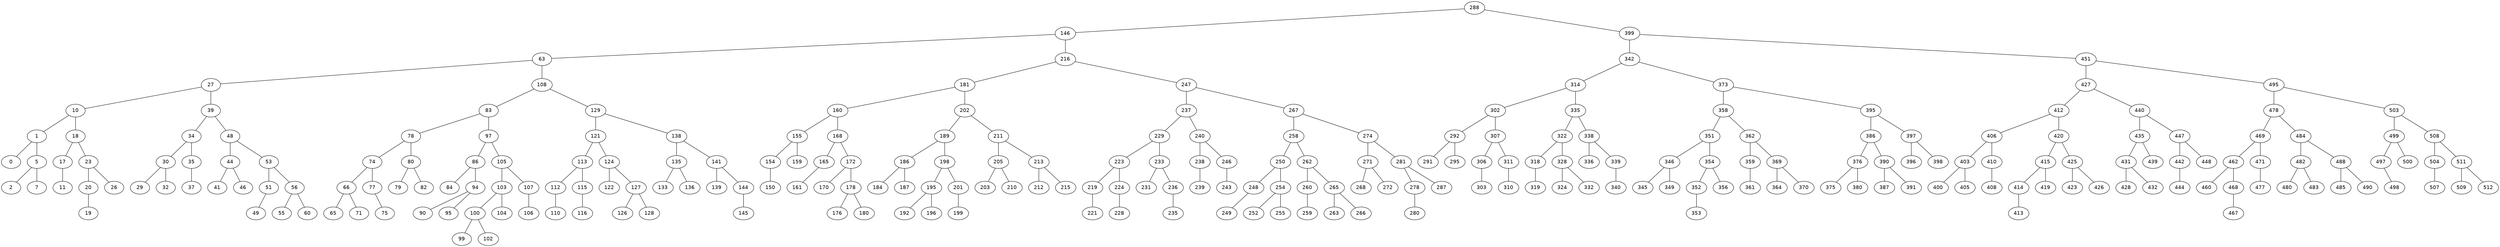 graph BST {
    node [fontname="Helvetica"];
    288 [label="288"];
    288 -- 146;
    146 [label="146"];
    146 -- 63;
    63 [label="63"];
    63 -- 27;
    27 [label="27"];
    27 -- 10;
    10 [label="10"];
    10 -- 1;
    1 [label="1"];
    1 -- 0;
    0 [label="0"];
    1 -- 5;
    5 [label="5"];
    5 -- 2;
    2 [label="2"];
    5 -- 7;
    7 [label="7"];
    10 -- 18;
    18 [label="18"];
    18 -- 17;
    17 [label="17"];
    17 -- 11;
    11 [label="11"];
    18 -- 23;
    23 [label="23"];
    23 -- 20;
    20 [label="20"];
    20 -- 19;
    19 [label="19"];
    23 -- 26;
    26 [label="26"];
    27 -- 39;
    39 [label="39"];
    39 -- 34;
    34 [label="34"];
    34 -- 30;
    30 [label="30"];
    30 -- 29;
    29 [label="29"];
    30 -- 32;
    32 [label="32"];
    34 -- 35;
    35 [label="35"];
    35 -- 37;
    37 [label="37"];
    39 -- 48;
    48 [label="48"];
    48 -- 44;
    44 [label="44"];
    44 -- 41;
    41 [label="41"];
    44 -- 46;
    46 [label="46"];
    48 -- 53;
    53 [label="53"];
    53 -- 51;
    51 [label="51"];
    51 -- 49;
    49 [label="49"];
    53 -- 56;
    56 [label="56"];
    56 -- 55;
    55 [label="55"];
    56 -- 60;
    60 [label="60"];
    63 -- 108;
    108 [label="108"];
    108 -- 83;
    83 [label="83"];
    83 -- 78;
    78 [label="78"];
    78 -- 74;
    74 [label="74"];
    74 -- 66;
    66 [label="66"];
    66 -- 65;
    65 [label="65"];
    66 -- 71;
    71 [label="71"];
    74 -- 77;
    77 [label="77"];
    77 -- 75;
    75 [label="75"];
    78 -- 80;
    80 [label="80"];
    80 -- 79;
    79 [label="79"];
    80 -- 82;
    82 [label="82"];
    83 -- 97;
    97 [label="97"];
    97 -- 86;
    86 [label="86"];
    86 -- 84;
    84 [label="84"];
    86 -- 94;
    94 [label="94"];
    94 -- 90;
    90 [label="90"];
    94 -- 95;
    95 [label="95"];
    97 -- 105;
    105 [label="105"];
    105 -- 103;
    103 [label="103"];
    103 -- 100;
    100 [label="100"];
    100 -- 99;
    99 [label="99"];
    100 -- 102;
    102 [label="102"];
    103 -- 104;
    104 [label="104"];
    105 -- 107;
    107 [label="107"];
    107 -- 106;
    106 [label="106"];
    108 -- 129;
    129 [label="129"];
    129 -- 121;
    121 [label="121"];
    121 -- 113;
    113 [label="113"];
    113 -- 112;
    112 [label="112"];
    112 -- 110;
    110 [label="110"];
    113 -- 115;
    115 [label="115"];
    115 -- 116;
    116 [label="116"];
    121 -- 124;
    124 [label="124"];
    124 -- 122;
    122 [label="122"];
    124 -- 127;
    127 [label="127"];
    127 -- 126;
    126 [label="126"];
    127 -- 128;
    128 [label="128"];
    129 -- 138;
    138 [label="138"];
    138 -- 135;
    135 [label="135"];
    135 -- 133;
    133 [label="133"];
    135 -- 136;
    136 [label="136"];
    138 -- 141;
    141 [label="141"];
    141 -- 139;
    139 [label="139"];
    141 -- 144;
    144 [label="144"];
    144 -- 145;
    145 [label="145"];
    146 -- 216;
    216 [label="216"];
    216 -- 181;
    181 [label="181"];
    181 -- 160;
    160 [label="160"];
    160 -- 155;
    155 [label="155"];
    155 -- 154;
    154 [label="154"];
    154 -- 150;
    150 [label="150"];
    155 -- 159;
    159 [label="159"];
    160 -- 168;
    168 [label="168"];
    168 -- 165;
    165 [label="165"];
    165 -- 161;
    161 [label="161"];
    168 -- 172;
    172 [label="172"];
    172 -- 170;
    170 [label="170"];
    172 -- 178;
    178 [label="178"];
    178 -- 176;
    176 [label="176"];
    178 -- 180;
    180 [label="180"];
    181 -- 202;
    202 [label="202"];
    202 -- 189;
    189 [label="189"];
    189 -- 186;
    186 [label="186"];
    186 -- 184;
    184 [label="184"];
    186 -- 187;
    187 [label="187"];
    189 -- 198;
    198 [label="198"];
    198 -- 195;
    195 [label="195"];
    195 -- 192;
    192 [label="192"];
    195 -- 196;
    196 [label="196"];
    198 -- 201;
    201 [label="201"];
    201 -- 199;
    199 [label="199"];
    202 -- 211;
    211 [label="211"];
    211 -- 205;
    205 [label="205"];
    205 -- 203;
    203 [label="203"];
    205 -- 210;
    210 [label="210"];
    211 -- 213;
    213 [label="213"];
    213 -- 212;
    212 [label="212"];
    213 -- 215;
    215 [label="215"];
    216 -- 247;
    247 [label="247"];
    247 -- 237;
    237 [label="237"];
    237 -- 229;
    229 [label="229"];
    229 -- 223;
    223 [label="223"];
    223 -- 219;
    219 [label="219"];
    219 -- 221;
    221 [label="221"];
    223 -- 224;
    224 [label="224"];
    224 -- 228;
    228 [label="228"];
    229 -- 233;
    233 [label="233"];
    233 -- 231;
    231 [label="231"];
    233 -- 236;
    236 [label="236"];
    236 -- 235;
    235 [label="235"];
    237 -- 240;
    240 [label="240"];
    240 -- 238;
    238 [label="238"];
    238 -- 239;
    239 [label="239"];
    240 -- 246;
    246 [label="246"];
    246 -- 243;
    243 [label="243"];
    247 -- 267;
    267 [label="267"];
    267 -- 258;
    258 [label="258"];
    258 -- 250;
    250 [label="250"];
    250 -- 248;
    248 [label="248"];
    248 -- 249;
    249 [label="249"];
    250 -- 254;
    254 [label="254"];
    254 -- 252;
    252 [label="252"];
    254 -- 255;
    255 [label="255"];
    258 -- 262;
    262 [label="262"];
    262 -- 260;
    260 [label="260"];
    260 -- 259;
    259 [label="259"];
    262 -- 265;
    265 [label="265"];
    265 -- 263;
    263 [label="263"];
    265 -- 266;
    266 [label="266"];
    267 -- 274;
    274 [label="274"];
    274 -- 271;
    271 [label="271"];
    271 -- 268;
    268 [label="268"];
    271 -- 272;
    272 [label="272"];
    274 -- 281;
    281 [label="281"];
    281 -- 278;
    278 [label="278"];
    278 -- 280;
    280 [label="280"];
    281 -- 287;
    287 [label="287"];
    288 -- 399;
    399 [label="399"];
    399 -- 342;
    342 [label="342"];
    342 -- 314;
    314 [label="314"];
    314 -- 302;
    302 [label="302"];
    302 -- 292;
    292 [label="292"];
    292 -- 291;
    291 [label="291"];
    292 -- 295;
    295 [label="295"];
    302 -- 307;
    307 [label="307"];
    307 -- 306;
    306 [label="306"];
    306 -- 303;
    303 [label="303"];
    307 -- 311;
    311 [label="311"];
    311 -- 310;
    310 [label="310"];
    314 -- 335;
    335 [label="335"];
    335 -- 322;
    322 [label="322"];
    322 -- 318;
    318 [label="318"];
    318 -- 319;
    319 [label="319"];
    322 -- 328;
    328 [label="328"];
    328 -- 324;
    324 [label="324"];
    328 -- 332;
    332 [label="332"];
    335 -- 338;
    338 [label="338"];
    338 -- 336;
    336 [label="336"];
    338 -- 339;
    339 [label="339"];
    339 -- 340;
    340 [label="340"];
    342 -- 373;
    373 [label="373"];
    373 -- 358;
    358 [label="358"];
    358 -- 351;
    351 [label="351"];
    351 -- 346;
    346 [label="346"];
    346 -- 345;
    345 [label="345"];
    346 -- 349;
    349 [label="349"];
    351 -- 354;
    354 [label="354"];
    354 -- 352;
    352 [label="352"];
    352 -- 353;
    353 [label="353"];
    354 -- 356;
    356 [label="356"];
    358 -- 362;
    362 [label="362"];
    362 -- 359;
    359 [label="359"];
    359 -- 361;
    361 [label="361"];
    362 -- 369;
    369 [label="369"];
    369 -- 364;
    364 [label="364"];
    369 -- 370;
    370 [label="370"];
    373 -- 395;
    395 [label="395"];
    395 -- 386;
    386 [label="386"];
    386 -- 376;
    376 [label="376"];
    376 -- 375;
    375 [label="375"];
    376 -- 380;
    380 [label="380"];
    386 -- 390;
    390 [label="390"];
    390 -- 387;
    387 [label="387"];
    390 -- 391;
    391 [label="391"];
    395 -- 397;
    397 [label="397"];
    397 -- 396;
    396 [label="396"];
    397 -- 398;
    398 [label="398"];
    399 -- 451;
    451 [label="451"];
    451 -- 427;
    427 [label="427"];
    427 -- 412;
    412 [label="412"];
    412 -- 406;
    406 [label="406"];
    406 -- 403;
    403 [label="403"];
    403 -- 400;
    400 [label="400"];
    403 -- 405;
    405 [label="405"];
    406 -- 410;
    410 [label="410"];
    410 -- 408;
    408 [label="408"];
    412 -- 420;
    420 [label="420"];
    420 -- 415;
    415 [label="415"];
    415 -- 414;
    414 [label="414"];
    414 -- 413;
    413 [label="413"];
    415 -- 419;
    419 [label="419"];
    420 -- 425;
    425 [label="425"];
    425 -- 423;
    423 [label="423"];
    425 -- 426;
    426 [label="426"];
    427 -- 440;
    440 [label="440"];
    440 -- 435;
    435 [label="435"];
    435 -- 431;
    431 [label="431"];
    431 -- 428;
    428 [label="428"];
    431 -- 432;
    432 [label="432"];
    435 -- 439;
    439 [label="439"];
    440 -- 447;
    447 [label="447"];
    447 -- 442;
    442 [label="442"];
    442 -- 444;
    444 [label="444"];
    447 -- 448;
    448 [label="448"];
    451 -- 495;
    495 [label="495"];
    495 -- 478;
    478 [label="478"];
    478 -- 469;
    469 [label="469"];
    469 -- 462;
    462 [label="462"];
    462 -- 460;
    460 [label="460"];
    462 -- 468;
    468 [label="468"];
    468 -- 467;
    467 [label="467"];
    469 -- 471;
    471 [label="471"];
    471 -- 477;
    477 [label="477"];
    478 -- 484;
    484 [label="484"];
    484 -- 482;
    482 [label="482"];
    482 -- 480;
    480 [label="480"];
    482 -- 483;
    483 [label="483"];
    484 -- 488;
    488 [label="488"];
    488 -- 485;
    485 [label="485"];
    488 -- 490;
    490 [label="490"];
    495 -- 503;
    503 [label="503"];
    503 -- 499;
    499 [label="499"];
    499 -- 497;
    497 [label="497"];
    497 -- 498;
    498 [label="498"];
    499 -- 500;
    500 [label="500"];
    503 -- 508;
    508 [label="508"];
    508 -- 504;
    504 [label="504"];
    504 -- 507;
    507 [label="507"];
    508 -- 511;
    511 [label="511"];
    511 -- 509;
    509 [label="509"];
    511 -- 512;
    512 [label="512"];
}
